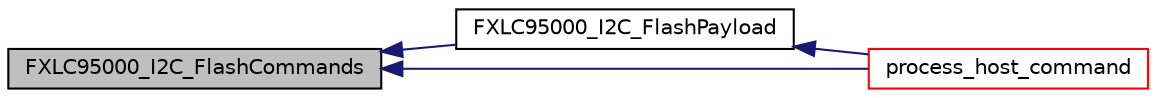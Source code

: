 digraph "FXLC95000_I2C_FlashCommands"
{
  edge [fontname="Helvetica",fontsize="10",labelfontname="Helvetica",labelfontsize="10"];
  node [fontname="Helvetica",fontsize="10",shape=record];
  rankdir="LR";
  Node27 [label="FXLC95000_I2C_FlashCommands",height=0.2,width=0.4,color="black", fillcolor="grey75", style="filled", fontcolor="black"];
  Node27 -> Node28 [dir="back",color="midnightblue",fontsize="10",style="solid",fontname="Helvetica"];
  Node28 [label="FXLC95000_I2C_FlashPayload",height=0.2,width=0.4,color="black", fillcolor="white", style="filled",URL="$fxlc95000__drv_8h.html#a0ad7b40a417661e25cdee37caccc21a6",tooltip="The interface function to write ROM CI Data Payload. "];
  Node28 -> Node29 [dir="back",color="midnightblue",fontsize="10",style="solid",fontname="Helvetica"];
  Node29 [label="process_host_command",height=0.2,width=0.4,color="red", fillcolor="white", style="filled",URL="$fxlc95000__flash__demo_8c.html#a0076d28c9a17cd6908c7b3b0f5c6006c"];
  Node27 -> Node29 [dir="back",color="midnightblue",fontsize="10",style="solid",fontname="Helvetica"];
}
